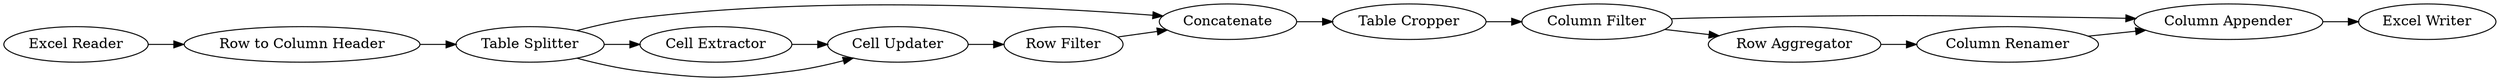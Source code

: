 digraph {
	13 -> 15
	1 -> 8
	16 -> 15
	14 -> 16
	20 -> 13
	12 -> 19
	13 -> 14
	15 -> 17
	8 -> 2
	19 -> 20
	2 -> 19
	4 -> 11
	11 -> 12
	2 -> 4
	2 -> 11
	16 [label="Column Renamer"]
	14 [label="Row Aggregator"]
	13 [label="Column Filter"]
	20 [label="Table Cropper"]
	1 [label="Excel Reader"]
	11 [label="Cell Updater"]
	4 [label="Cell Extractor"]
	8 [label="Row to Column Header"]
	15 [label="Column Appender"]
	12 [label="Row Filter"]
	17 [label="Excel Writer"]
	2 [label="Table Splitter"]
	19 [label=Concatenate]
	rankdir=LR
}

